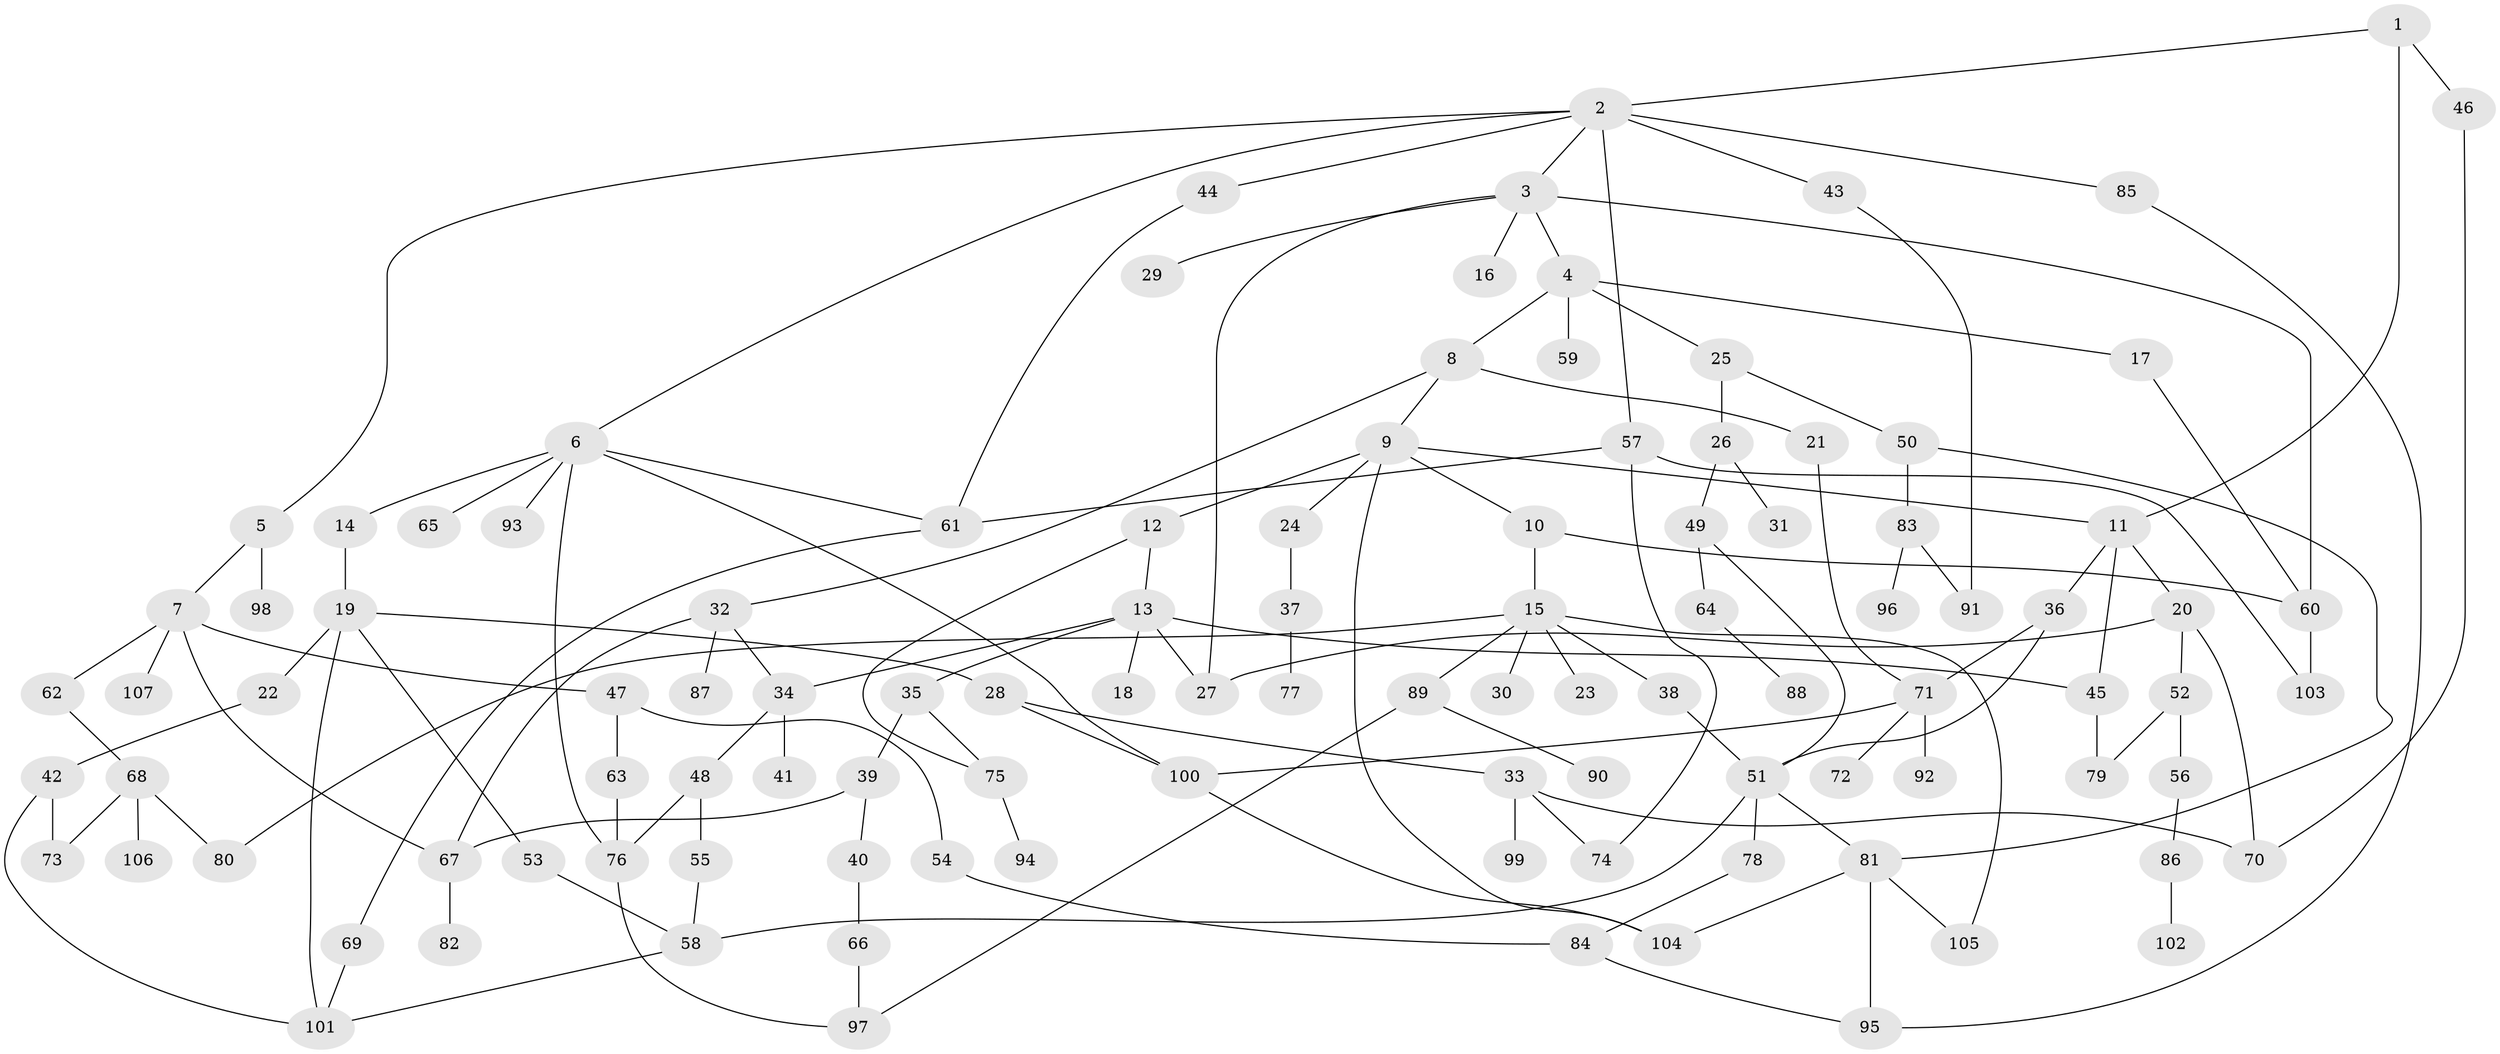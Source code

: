 // Generated by graph-tools (version 1.1) at 2025/49/03/09/25 03:49:26]
// undirected, 107 vertices, 147 edges
graph export_dot {
graph [start="1"]
  node [color=gray90,style=filled];
  1;
  2;
  3;
  4;
  5;
  6;
  7;
  8;
  9;
  10;
  11;
  12;
  13;
  14;
  15;
  16;
  17;
  18;
  19;
  20;
  21;
  22;
  23;
  24;
  25;
  26;
  27;
  28;
  29;
  30;
  31;
  32;
  33;
  34;
  35;
  36;
  37;
  38;
  39;
  40;
  41;
  42;
  43;
  44;
  45;
  46;
  47;
  48;
  49;
  50;
  51;
  52;
  53;
  54;
  55;
  56;
  57;
  58;
  59;
  60;
  61;
  62;
  63;
  64;
  65;
  66;
  67;
  68;
  69;
  70;
  71;
  72;
  73;
  74;
  75;
  76;
  77;
  78;
  79;
  80;
  81;
  82;
  83;
  84;
  85;
  86;
  87;
  88;
  89;
  90;
  91;
  92;
  93;
  94;
  95;
  96;
  97;
  98;
  99;
  100;
  101;
  102;
  103;
  104;
  105;
  106;
  107;
  1 -- 2;
  1 -- 11;
  1 -- 46;
  2 -- 3;
  2 -- 5;
  2 -- 6;
  2 -- 43;
  2 -- 44;
  2 -- 57;
  2 -- 85;
  3 -- 4;
  3 -- 16;
  3 -- 29;
  3 -- 27;
  3 -- 60;
  4 -- 8;
  4 -- 17;
  4 -- 25;
  4 -- 59;
  5 -- 7;
  5 -- 98;
  6 -- 14;
  6 -- 65;
  6 -- 93;
  6 -- 100;
  6 -- 76;
  6 -- 61;
  7 -- 47;
  7 -- 62;
  7 -- 107;
  7 -- 67;
  8 -- 9;
  8 -- 21;
  8 -- 32;
  9 -- 10;
  9 -- 12;
  9 -- 24;
  9 -- 104;
  9 -- 11;
  10 -- 15;
  10 -- 60;
  11 -- 20;
  11 -- 36;
  11 -- 45;
  12 -- 13;
  12 -- 75;
  13 -- 18;
  13 -- 27;
  13 -- 34;
  13 -- 35;
  13 -- 45;
  14 -- 19;
  15 -- 23;
  15 -- 30;
  15 -- 38;
  15 -- 89;
  15 -- 80;
  15 -- 105;
  17 -- 60;
  19 -- 22;
  19 -- 28;
  19 -- 53;
  19 -- 101;
  20 -- 52;
  20 -- 27;
  20 -- 70;
  21 -- 71;
  22 -- 42;
  24 -- 37;
  25 -- 26;
  25 -- 50;
  26 -- 31;
  26 -- 49;
  28 -- 33;
  28 -- 100;
  32 -- 67;
  32 -- 87;
  32 -- 34;
  33 -- 70;
  33 -- 74;
  33 -- 99;
  34 -- 41;
  34 -- 48;
  35 -- 39;
  35 -- 75;
  36 -- 51;
  36 -- 71;
  37 -- 77;
  38 -- 51;
  39 -- 40;
  39 -- 67;
  40 -- 66;
  42 -- 73;
  42 -- 101;
  43 -- 91;
  44 -- 61;
  45 -- 79;
  46 -- 70;
  47 -- 54;
  47 -- 63;
  48 -- 55;
  48 -- 76;
  49 -- 64;
  49 -- 51;
  50 -- 81;
  50 -- 83;
  51 -- 78;
  51 -- 81;
  51 -- 58;
  52 -- 56;
  52 -- 79;
  53 -- 58;
  54 -- 84;
  55 -- 58;
  56 -- 86;
  57 -- 61;
  57 -- 103;
  57 -- 74;
  58 -- 101;
  60 -- 103;
  61 -- 69;
  62 -- 68;
  63 -- 76;
  64 -- 88;
  66 -- 97;
  67 -- 82;
  68 -- 80;
  68 -- 106;
  68 -- 73;
  69 -- 101;
  71 -- 72;
  71 -- 92;
  71 -- 100;
  75 -- 94;
  76 -- 97;
  78 -- 84;
  81 -- 95;
  81 -- 105;
  81 -- 104;
  83 -- 91;
  83 -- 96;
  84 -- 95;
  85 -- 95;
  86 -- 102;
  89 -- 90;
  89 -- 97;
  100 -- 104;
}
